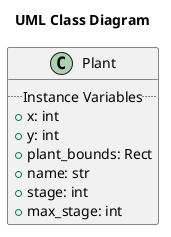 @startuml plant
scale 1
title  "UML Class Diagram"
class Plant {
	.. Instance Variables ..
	+ x: int
	+ y: int
    + plant_bounds: Rect
    + name: str
    + stage: int
    + max_stage: int
}
@enduml